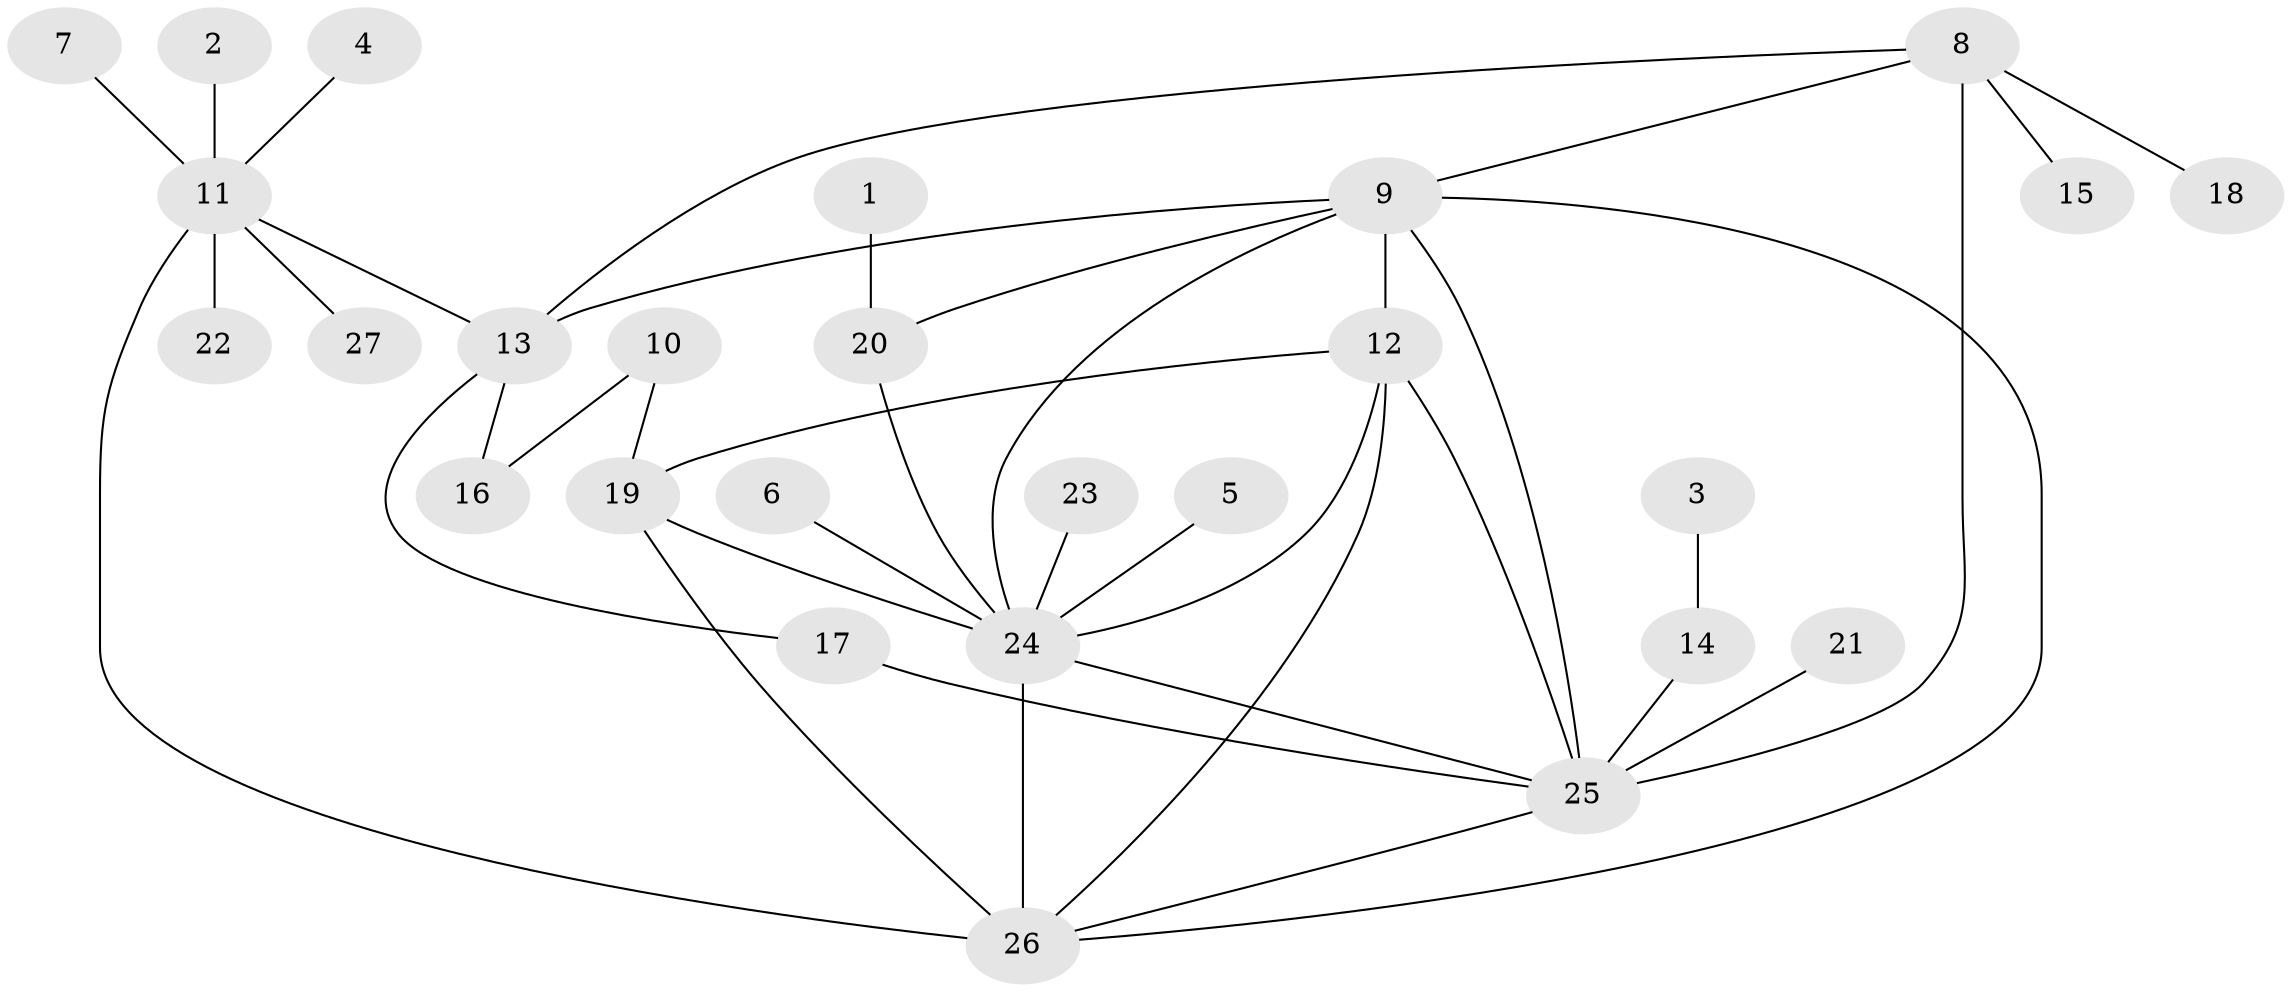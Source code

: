 // original degree distribution, {10: 0.030303030303030304, 3: 0.030303030303030304, 5: 0.06060606060606061, 6: 0.06060606060606061, 11: 0.015151515151515152, 8: 0.015151515151515152, 7: 0.015151515151515152, 2: 0.22727272727272727, 1: 0.5151515151515151, 4: 0.030303030303030304}
// Generated by graph-tools (version 1.1) at 2025/37/03/04/25 23:37:46]
// undirected, 27 vertices, 40 edges
graph export_dot {
  node [color=gray90,style=filled];
  1;
  2;
  3;
  4;
  5;
  6;
  7;
  8;
  9;
  10;
  11;
  12;
  13;
  14;
  15;
  16;
  17;
  18;
  19;
  20;
  21;
  22;
  23;
  24;
  25;
  26;
  27;
  1 -- 20 [weight=1.0];
  2 -- 11 [weight=1.0];
  3 -- 14 [weight=1.0];
  4 -- 11 [weight=1.0];
  5 -- 24 [weight=1.0];
  6 -- 24 [weight=1.0];
  7 -- 11 [weight=1.0];
  8 -- 9 [weight=1.0];
  8 -- 13 [weight=1.0];
  8 -- 15 [weight=1.0];
  8 -- 18 [weight=1.0];
  8 -- 25 [weight=2.0];
  9 -- 12 [weight=1.0];
  9 -- 13 [weight=1.0];
  9 -- 20 [weight=2.0];
  9 -- 24 [weight=1.0];
  9 -- 25 [weight=2.0];
  9 -- 26 [weight=1.0];
  10 -- 16 [weight=1.0];
  10 -- 19 [weight=1.0];
  11 -- 13 [weight=1.0];
  11 -- 22 [weight=1.0];
  11 -- 26 [weight=2.0];
  11 -- 27 [weight=1.0];
  12 -- 19 [weight=1.0];
  12 -- 24 [weight=1.0];
  12 -- 25 [weight=1.0];
  12 -- 26 [weight=1.0];
  13 -- 16 [weight=1.0];
  13 -- 17 [weight=1.0];
  14 -- 25 [weight=1.0];
  17 -- 25 [weight=1.0];
  19 -- 24 [weight=1.0];
  19 -- 26 [weight=1.0];
  20 -- 24 [weight=1.0];
  21 -- 25 [weight=1.0];
  23 -- 24 [weight=1.0];
  24 -- 25 [weight=1.0];
  24 -- 26 [weight=1.0];
  25 -- 26 [weight=1.0];
}
